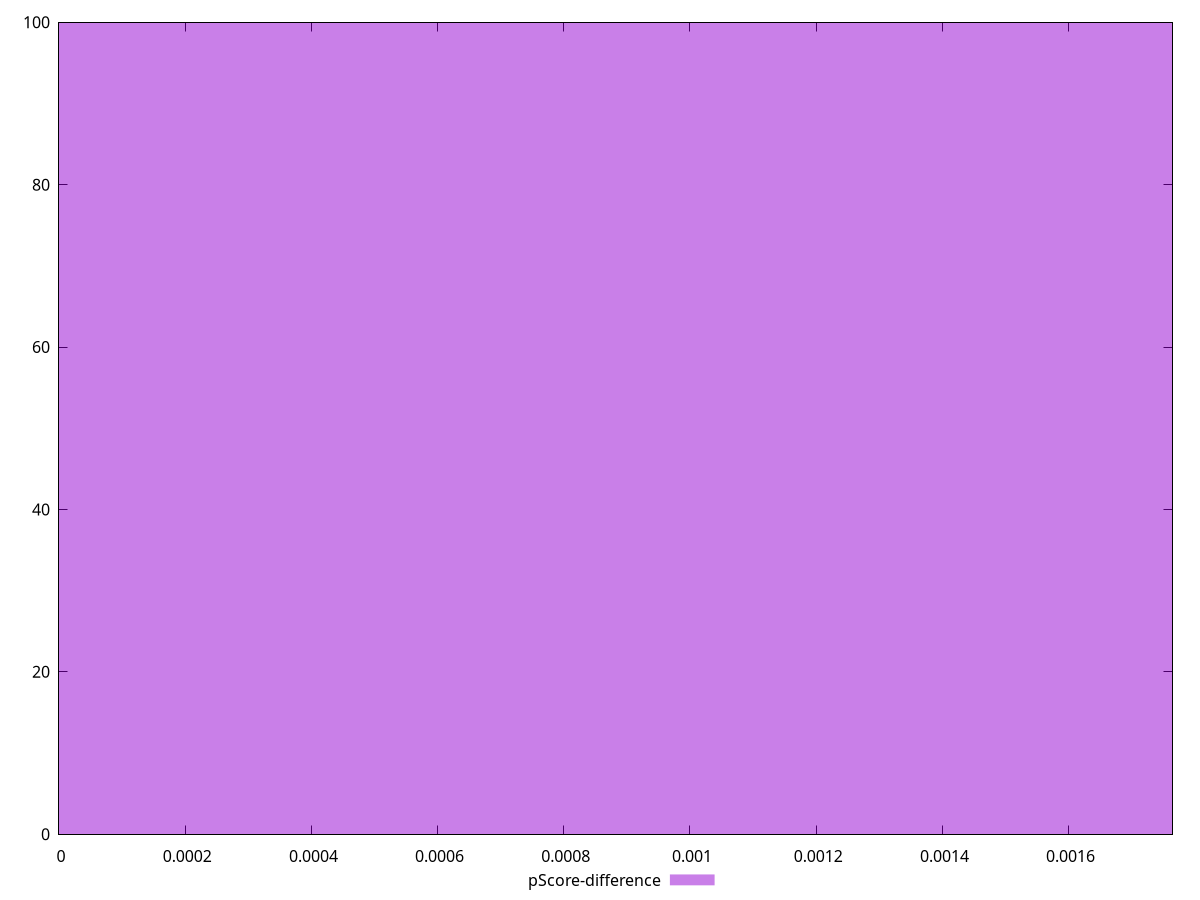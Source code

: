 reset

$pScoreDifference <<EOF
0 100
EOF

set key outside below
set boxwidth 0.1
set xrange [0:0.0017647058823529321]
set yrange [0:100]
set trange [0:100]
set style fill transparent solid 0.5 noborder
set terminal svg size 640, 490 enhanced background rgb 'white'
set output "report_00017_2021-02-10T15-08-03.406Z/unused-javascript/samples/pages/pScore-difference/histogram.svg"

plot $pScoreDifference title "pScore-difference" with boxes

reset
